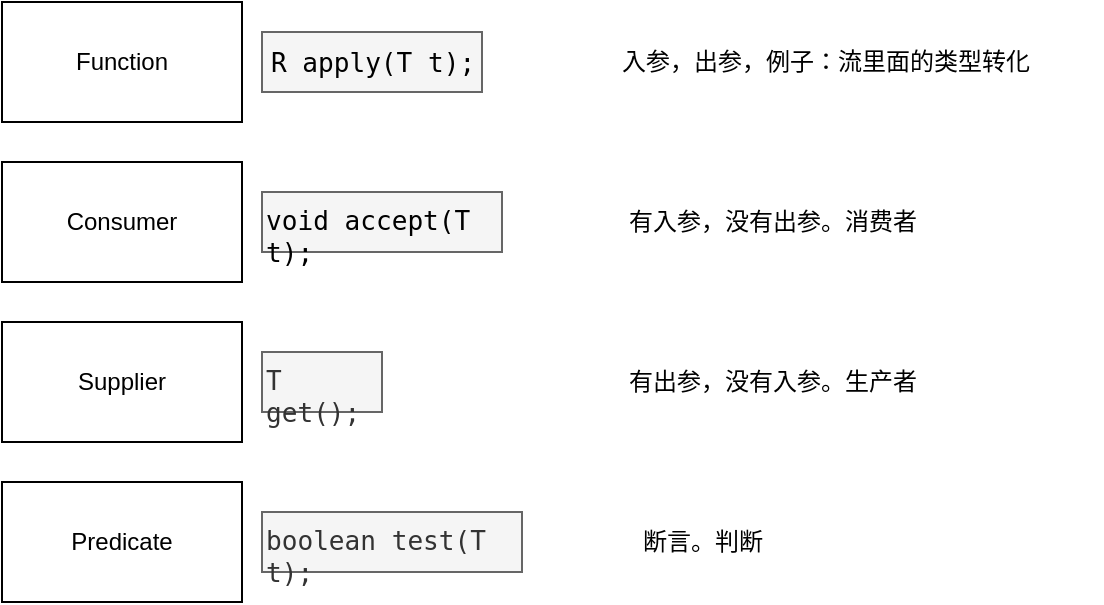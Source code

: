 <mxfile version="22.1.17" type="github">
  <diagram name="第 1 页" id="tbvnPpHZAJGAcW-suyOM">
    <mxGraphModel dx="1221" dy="618" grid="1" gridSize="10" guides="1" tooltips="1" connect="1" arrows="1" fold="1" page="1" pageScale="1" pageWidth="827" pageHeight="1169" math="0" shadow="0">
      <root>
        <mxCell id="0" />
        <mxCell id="1" parent="0" />
        <mxCell id="AuKflEJhTl0ckRkHEdlZ-4" value="Function" style="rounded=0;whiteSpace=wrap;html=1;" vertex="1" parent="1">
          <mxGeometry x="80" y="70" width="120" height="60" as="geometry" />
        </mxCell>
        <mxCell id="AuKflEJhTl0ckRkHEdlZ-5" value="Supplier" style="rounded=0;whiteSpace=wrap;html=1;" vertex="1" parent="1">
          <mxGeometry x="80" y="230" width="120" height="60" as="geometry" />
        </mxCell>
        <mxCell id="AuKflEJhTl0ckRkHEdlZ-6" value="Consumer" style="rounded=0;whiteSpace=wrap;html=1;" vertex="1" parent="1">
          <mxGeometry x="80" y="150" width="120" height="60" as="geometry" />
        </mxCell>
        <mxCell id="AuKflEJhTl0ckRkHEdlZ-7" value="Predicate" style="rounded=0;whiteSpace=wrap;html=1;" vertex="1" parent="1">
          <mxGeometry x="80" y="310" width="120" height="60" as="geometry" />
        </mxCell>
        <mxCell id="AuKflEJhTl0ckRkHEdlZ-9" value="&lt;div style=&quot;font-family: &amp;quot;JetBrains Mono&amp;quot;, monospace; font-size: 9.8pt;&quot;&gt;&lt;font color=&quot;#000000&quot;&gt;R apply(T t);&lt;/font&gt;&lt;/div&gt;" style="text;html=1;align=center;verticalAlign=middle;resizable=0;points=[];autosize=1;strokeColor=#666666;fillColor=#f5f5f5;fontColor=#333333;" vertex="1" parent="1">
          <mxGeometry x="210" y="85" width="110" height="30" as="geometry" />
        </mxCell>
        <mxCell id="AuKflEJhTl0ckRkHEdlZ-10" value="&lt;div style=&quot;font-family: &amp;quot;JetBrains Mono&amp;quot;, monospace; font-size: 9.8pt;&quot;&gt;&lt;font color=&quot;#000000&quot;&gt;void accept(T t);&lt;/font&gt;&lt;/div&gt;" style="text;whiteSpace=wrap;html=1;fillColor=#f5f5f5;fontColor=#333333;strokeColor=#666666;" vertex="1" parent="1">
          <mxGeometry x="210" y="165" width="120" height="30" as="geometry" />
        </mxCell>
        <mxCell id="AuKflEJhTl0ckRkHEdlZ-11" value="&lt;div style=&quot;font-family: &amp;quot;JetBrains Mono&amp;quot;, monospace; font-size: 9.8pt;&quot;&gt;T get();&lt;/div&gt;" style="text;whiteSpace=wrap;html=1;fillColor=#f5f5f5;fontColor=#333333;strokeColor=#666666;" vertex="1" parent="1">
          <mxGeometry x="210" y="245" width="60" height="30" as="geometry" />
        </mxCell>
        <mxCell id="AuKflEJhTl0ckRkHEdlZ-12" value="&lt;div style=&quot;font-family: &amp;quot;JetBrains Mono&amp;quot;, monospace; font-size: 9.8pt;&quot;&gt;boolean test(T t);&lt;/div&gt;" style="text;whiteSpace=wrap;html=1;fillColor=#f5f5f5;fontColor=#333333;strokeColor=#666666;" vertex="1" parent="1">
          <mxGeometry x="210" y="325" width="130" height="30" as="geometry" />
        </mxCell>
        <mxCell id="AuKflEJhTl0ckRkHEdlZ-13" value="入参，出参，例子：流里面的类型转化" style="text;html=1;strokeColor=none;fillColor=none;align=center;verticalAlign=middle;whiteSpace=wrap;rounded=0;" vertex="1" parent="1">
          <mxGeometry x="354" y="85" width="276" height="30" as="geometry" />
        </mxCell>
        <mxCell id="AuKflEJhTl0ckRkHEdlZ-14" value="有入参，没有出参。消费者" style="text;html=1;align=center;verticalAlign=middle;resizable=0;points=[];autosize=1;strokeColor=none;fillColor=none;" vertex="1" parent="1">
          <mxGeometry x="380" y="165" width="170" height="30" as="geometry" />
        </mxCell>
        <mxCell id="AuKflEJhTl0ckRkHEdlZ-15" value="有出参，没有入参。生产者" style="text;html=1;align=center;verticalAlign=middle;resizable=0;points=[];autosize=1;strokeColor=none;fillColor=none;" vertex="1" parent="1">
          <mxGeometry x="380" y="245" width="170" height="30" as="geometry" />
        </mxCell>
        <mxCell id="AuKflEJhTl0ckRkHEdlZ-16" value="断言。判断" style="text;html=1;align=center;verticalAlign=middle;resizable=0;points=[];autosize=1;strokeColor=none;fillColor=none;" vertex="1" parent="1">
          <mxGeometry x="390" y="325" width="80" height="30" as="geometry" />
        </mxCell>
      </root>
    </mxGraphModel>
  </diagram>
</mxfile>
